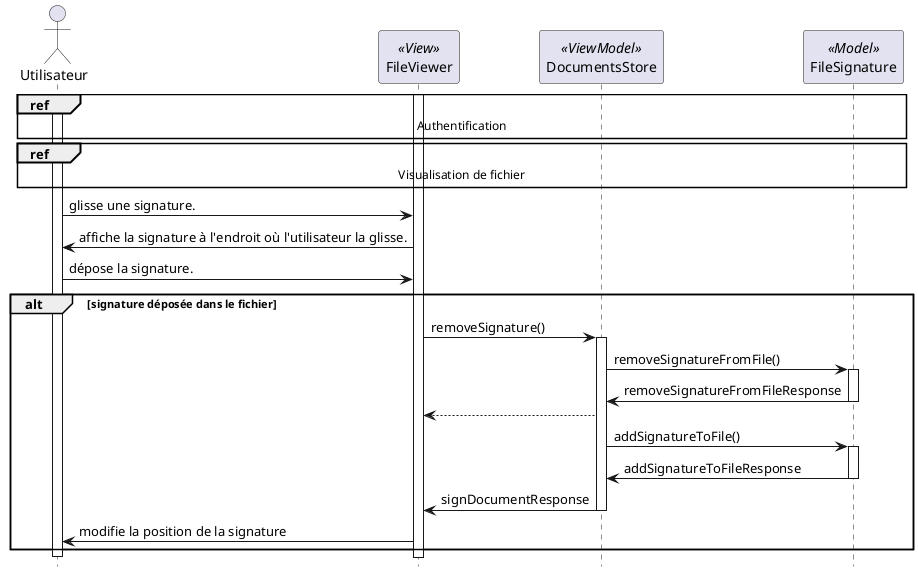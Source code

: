@startuml sequence_move_signature

hide footbox


actor "Utilisateur" as user
participant "FileViewer" as fileviewer << View >>
participant "DocumentsStore" as documentsstore << ViewModel >>
participant "FileSignature" as filesignature << Model >>



ref over user,fileviewer,documentsstore,filesignature : Authentification
ref over user,fileviewer,documentsstore,filesignature : Visualisation de fichier

activate user
activate fileviewer

user -> fileviewer : glisse une signature.
fileviewer -> user : affiche la signature à l'endroit où l'utilisateur la glisse.
user -> fileviewer : dépose la signature.
alt signature déposée dans le fichier
    fileviewer -> documentsstore : removeSignature()
    activate documentsstore
    documentsstore -> filesignature : removeSignatureFromFile()
    activate filesignature
    filesignature -> documentsstore : removeSignatureFromFileResponse
    deactivate filesignature
    documentsstore --> fileviewer 
    documentsstore -> filesignature : addSignatureToFile()
    activate filesignature
    filesignature -> documentsstore : addSignatureToFileResponse
    deactivate filesignature
    documentsstore -> fileviewer : signDocumentResponse
    deactivate documentsstore
    fileviewer -> user : modifie la position de la signature
end
deactivate user